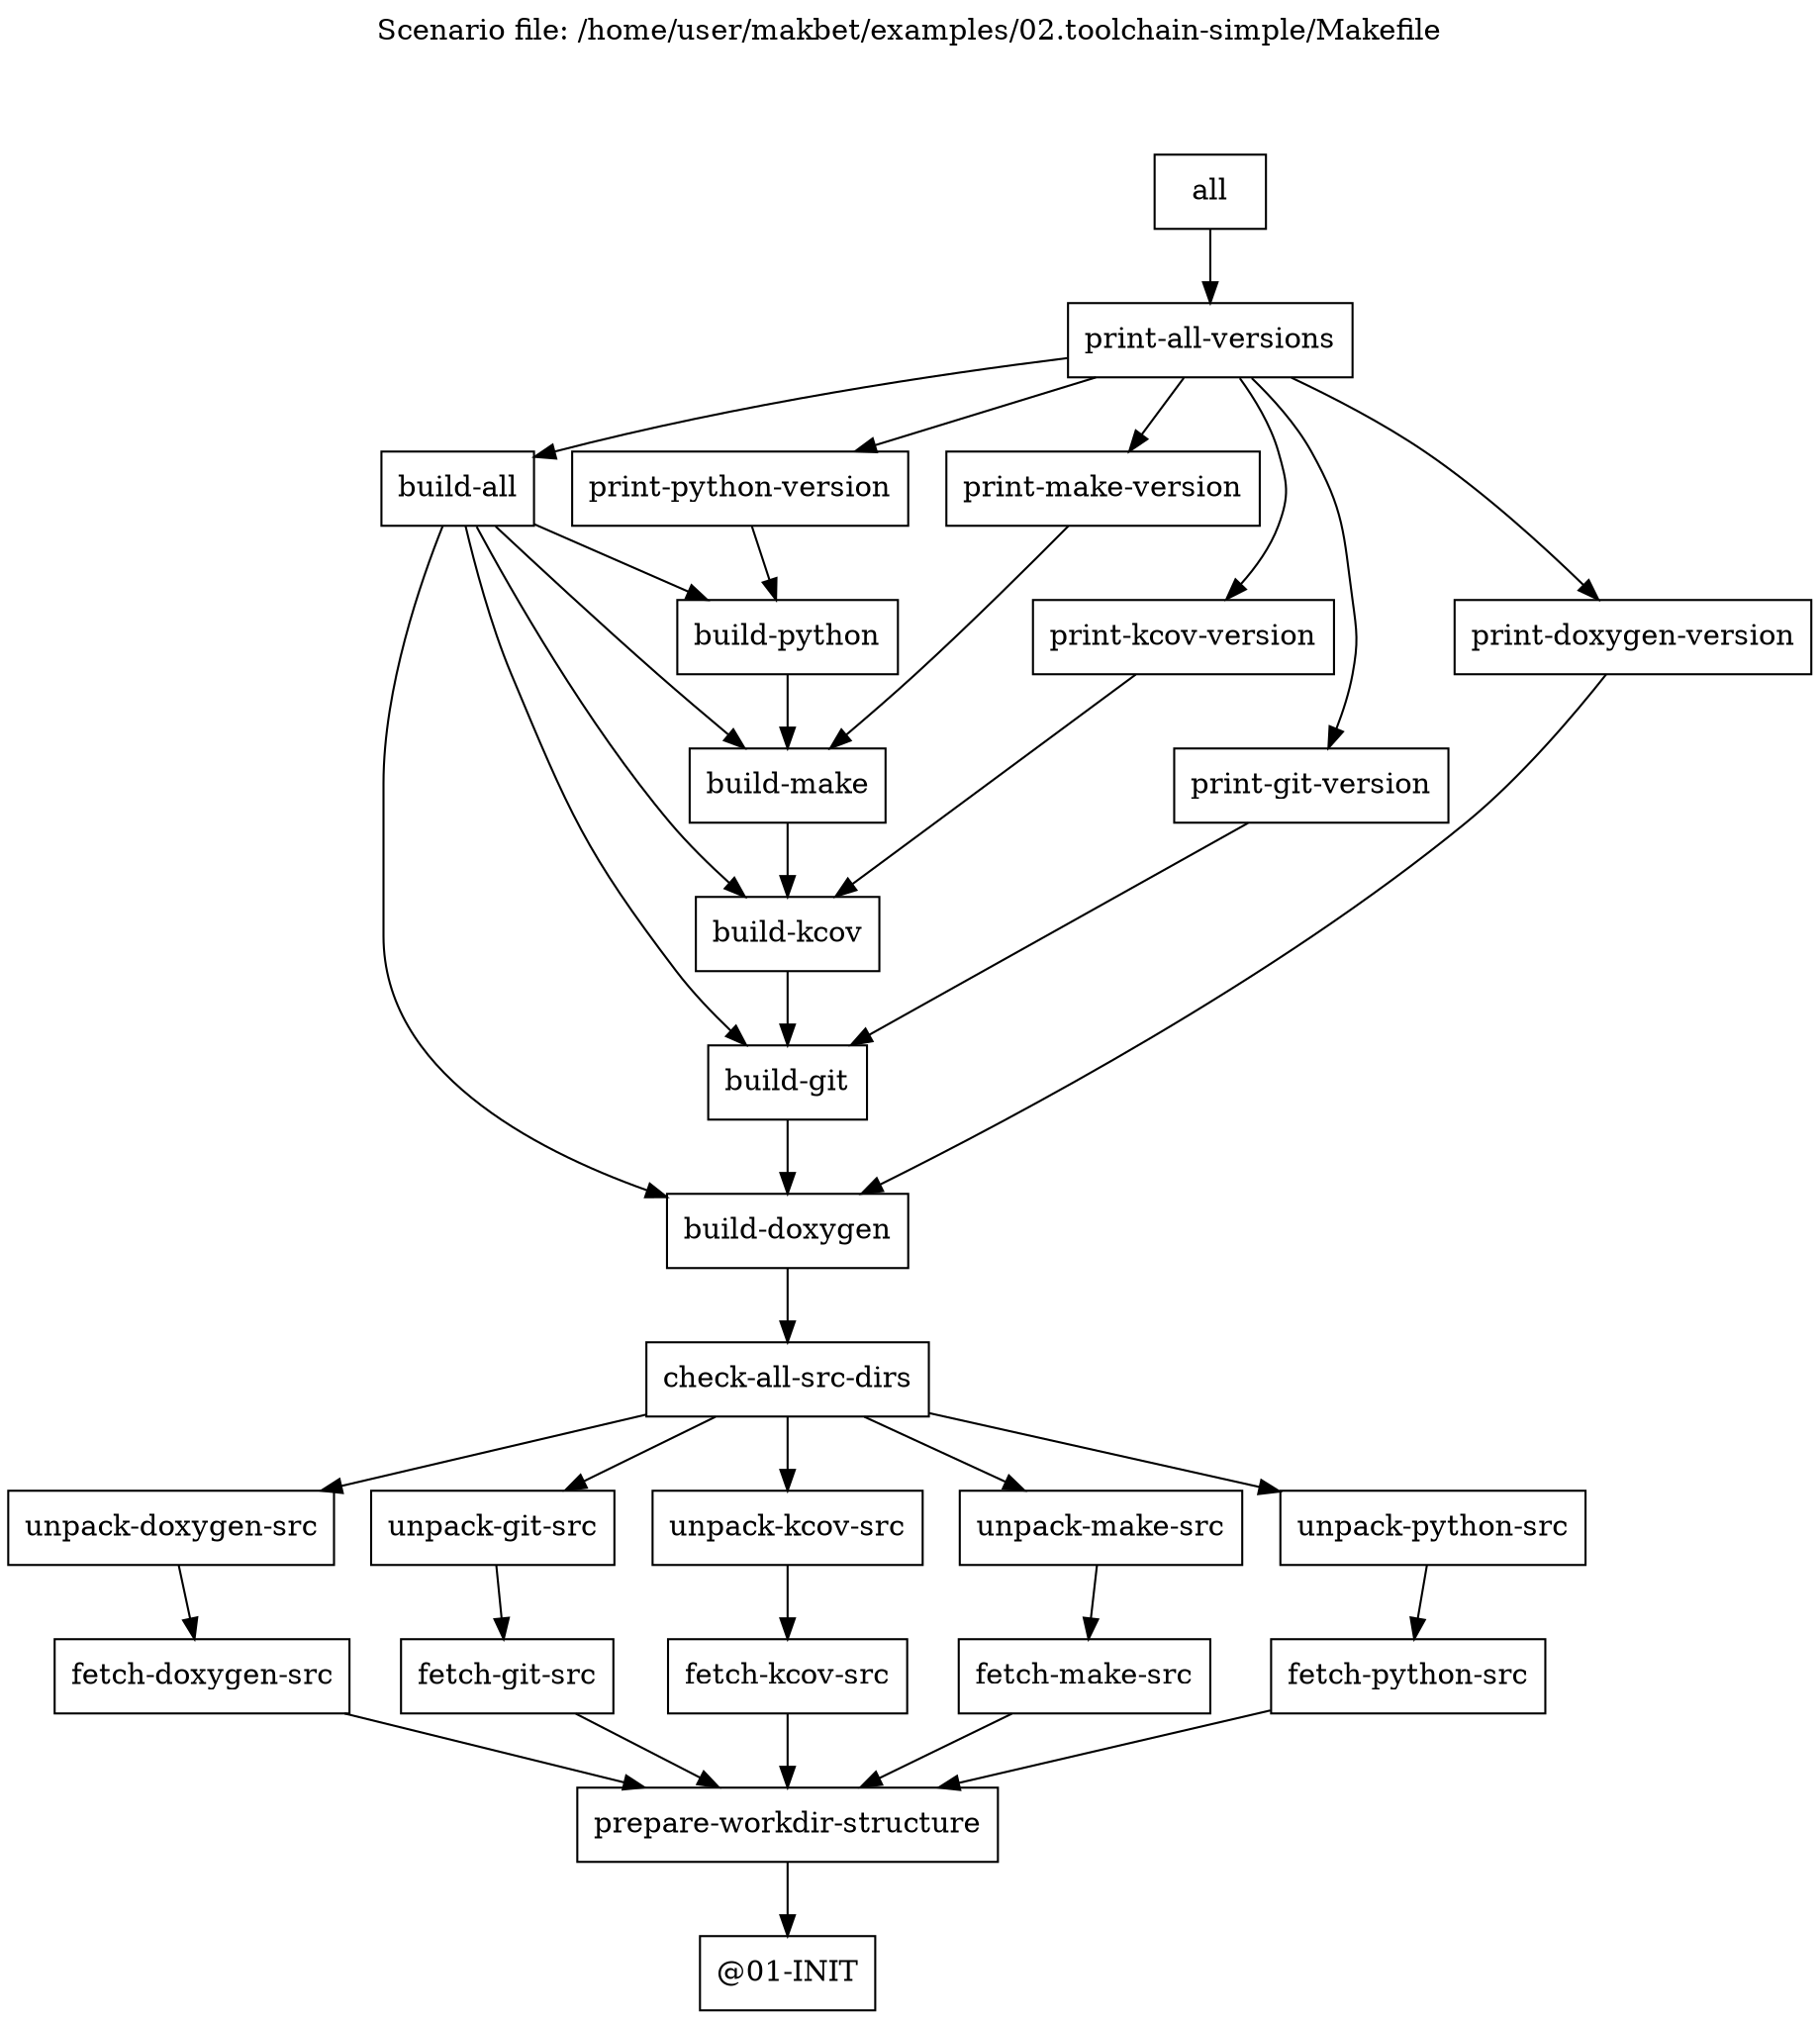 digraph {

// This file has been generated by makbet heads/master-0-g0eba8f3
// Generation date: Sun Aug 30 11:53:32 PM CEST 2020
// Scenario file: /home/user/makbet/examples/02.toolchain-simple/Makefile

// Graph title.
labelloc="t";
label="Scenario file: /home/user/makbet/examples/02.toolchain-simple/Makefile\n\n\n\n";

// Node options.
node [shape=box];


"@01-INIT";

"all" -> "print-all-versions";

"build-all" -> "build-doxygen";
"build-all" -> "build-git";
"build-all" -> "build-kcov";
"build-all" -> "build-make";
"build-all" -> "build-python";

"build-doxygen" -> "check-all-src-dirs";

"build-git" -> "build-doxygen";

"build-kcov" -> "build-git";

"build-make" -> "build-kcov";

"build-python" -> "build-make";

"check-all-src-dirs" -> "unpack-doxygen-src";
"check-all-src-dirs" -> "unpack-git-src";
"check-all-src-dirs" -> "unpack-kcov-src";
"check-all-src-dirs" -> "unpack-make-src";
"check-all-src-dirs" -> "unpack-python-src";

"fetch-doxygen-src" -> "prepare-workdir-structure";

"fetch-git-src" -> "prepare-workdir-structure";

"fetch-kcov-src" -> "prepare-workdir-structure";

"fetch-make-src" -> "prepare-workdir-structure";

"fetch-python-src" -> "prepare-workdir-structure";

"prepare-workdir-structure" -> "@01-INIT";

"print-all-versions" -> "build-all";
"print-all-versions" -> "print-doxygen-version";
"print-all-versions" -> "print-git-version";
"print-all-versions" -> "print-kcov-version";
"print-all-versions" -> "print-make-version";
"print-all-versions" -> "print-python-version";

"print-doxygen-version" -> "build-doxygen";

"print-git-version" -> "build-git";

"print-kcov-version" -> "build-kcov";

"print-make-version" -> "build-make";

"print-python-version" -> "build-python";

"unpack-doxygen-src" -> "fetch-doxygen-src";

"unpack-git-src" -> "fetch-git-src";

"unpack-kcov-src" -> "fetch-kcov-src";

"unpack-make-src" -> "fetch-make-src";

"unpack-python-src" -> "fetch-python-src";

}


// End of file
